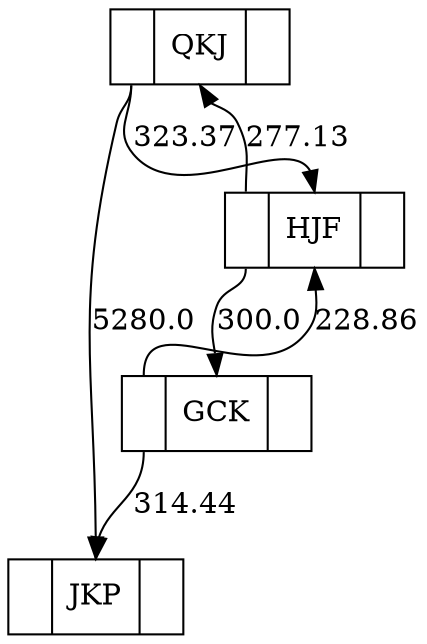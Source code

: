 digraph Heap {
	node [shape=record]

	nodeQKJ [label = "<f0> |<f1> QKJ|<f2> "]
	nodeQKJ:f0 -> nodeHJF:f1 [label="323.37"]
	nodeQKJ:f0 -> nodeJKP:f1 [label="5280.0"]
	nodeHJF [label = "<f0> |<f1> HJF|<f2> "]
	nodeHJF:f0 -> nodeQKJ:f1 [label="277.13"]
	nodeHJF:f0 -> nodeGCK:f1 [label="300.0"]
	nodeJKP [label = "<f0> |<f1> JKP|<f2> "]
	nodeGCK [label = "<f0> |<f1> GCK|<f2> "]
	nodeGCK:f0 -> nodeJKP:f1 [label="314.44"]
	nodeGCK:f0 -> nodeHJF:f1 [label="228.86"]
}
